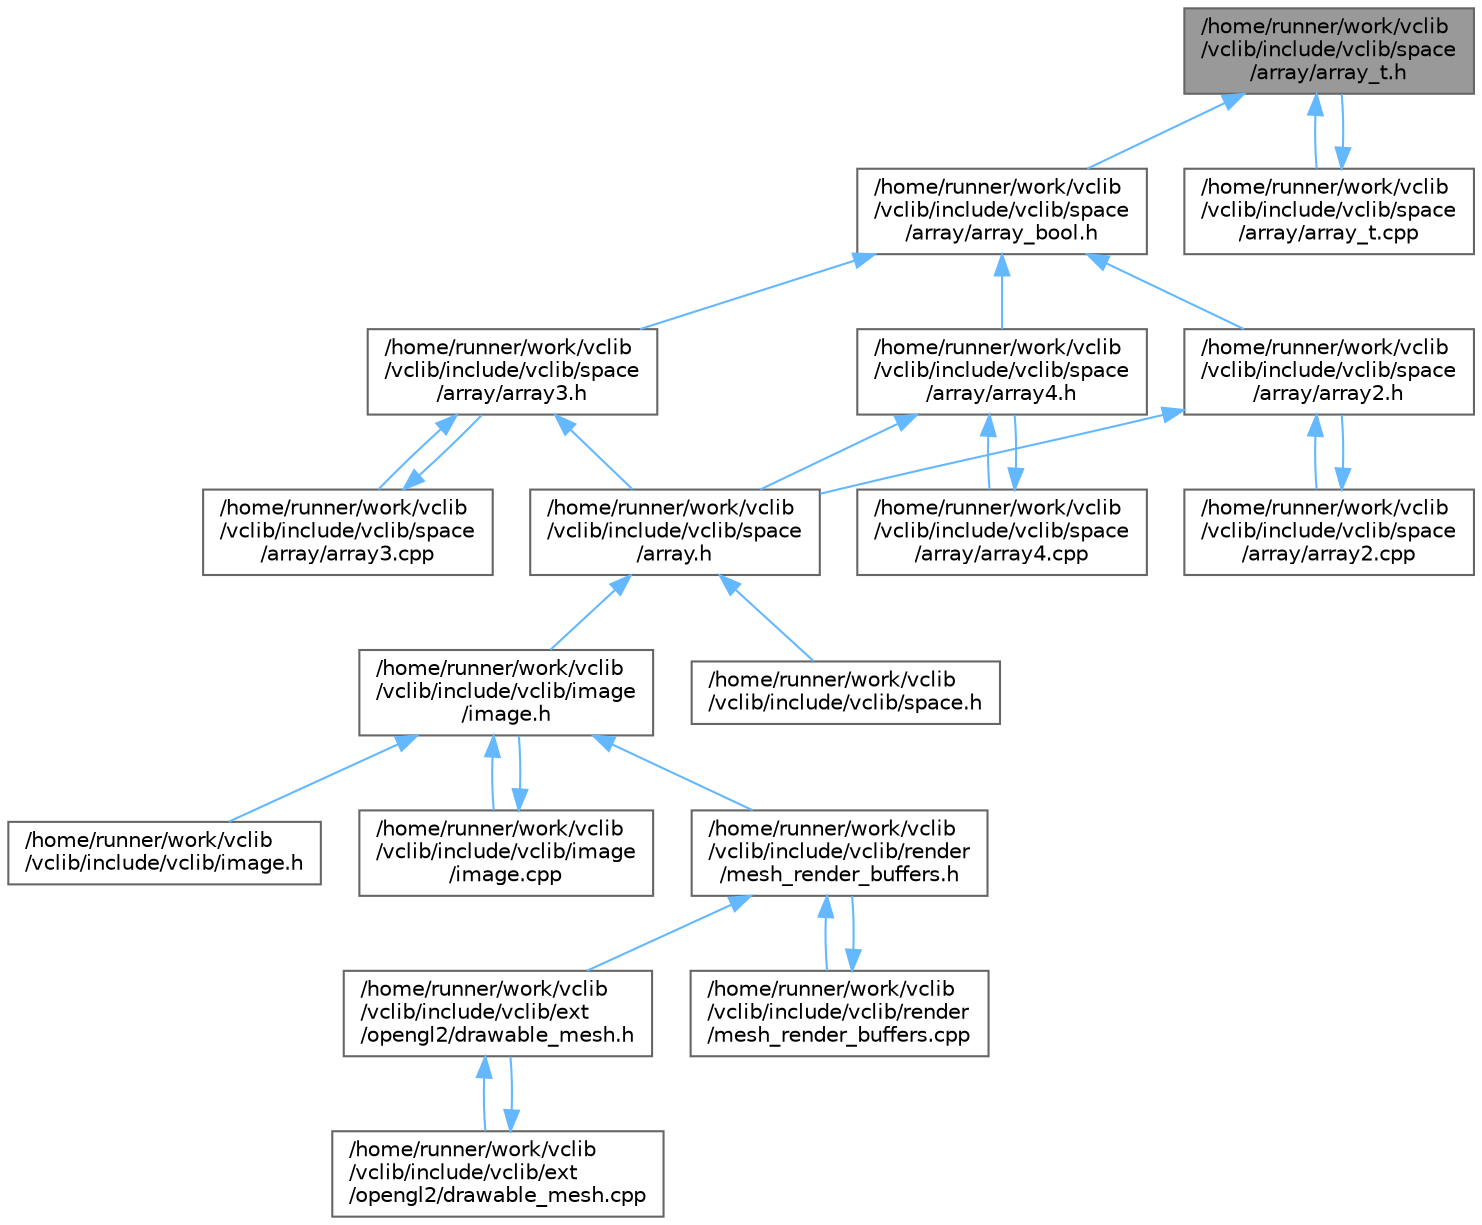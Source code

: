 digraph "/home/runner/work/vclib/vclib/include/vclib/space/array/array_t.h"
{
 // LATEX_PDF_SIZE
  bgcolor="transparent";
  edge [fontname=Helvetica,fontsize=10,labelfontname=Helvetica,labelfontsize=10];
  node [fontname=Helvetica,fontsize=10,shape=box,height=0.2,width=0.4];
  Node1 [label="/home/runner/work/vclib\l/vclib/include/vclib/space\l/array/array_t.h",height=0.2,width=0.4,color="gray40", fillcolor="grey60", style="filled", fontcolor="black",tooltip=" "];
  Node1 -> Node2 [dir="back",color="steelblue1",style="solid"];
  Node2 [label="/home/runner/work/vclib\l/vclib/include/vclib/space\l/array/array_bool.h",height=0.2,width=0.4,color="grey40", fillcolor="white", style="filled",URL="$array__bool_8h.html",tooltip=" "];
  Node2 -> Node3 [dir="back",color="steelblue1",style="solid"];
  Node3 [label="/home/runner/work/vclib\l/vclib/include/vclib/space\l/array/array2.h",height=0.2,width=0.4,color="grey40", fillcolor="white", style="filled",URL="$array2_8h.html",tooltip=" "];
  Node3 -> Node4 [dir="back",color="steelblue1",style="solid"];
  Node4 [label="/home/runner/work/vclib\l/vclib/include/vclib/space\l/array.h",height=0.2,width=0.4,color="grey40", fillcolor="white", style="filled",URL="$array_8h.html",tooltip=" "];
  Node4 -> Node5 [dir="back",color="steelblue1",style="solid"];
  Node5 [label="/home/runner/work/vclib\l/vclib/include/vclib/image\l/image.h",height=0.2,width=0.4,color="grey40", fillcolor="white", style="filled",URL="$image_2image_8h.html",tooltip=" "];
  Node5 -> Node6 [dir="back",color="steelblue1",style="solid"];
  Node6 [label="/home/runner/work/vclib\l/vclib/include/vclib/image.h",height=0.2,width=0.4,color="grey40", fillcolor="white", style="filled",URL="$image_8h.html",tooltip=" "];
  Node5 -> Node7 [dir="back",color="steelblue1",style="solid"];
  Node7 [label="/home/runner/work/vclib\l/vclib/include/vclib/image\l/image.cpp",height=0.2,width=0.4,color="grey40", fillcolor="white", style="filled",URL="$image_8cpp.html",tooltip=" "];
  Node7 -> Node5 [dir="back",color="steelblue1",style="solid"];
  Node5 -> Node8 [dir="back",color="steelblue1",style="solid"];
  Node8 [label="/home/runner/work/vclib\l/vclib/include/vclib/render\l/mesh_render_buffers.h",height=0.2,width=0.4,color="grey40", fillcolor="white", style="filled",URL="$mesh__render__buffers_8h.html",tooltip=" "];
  Node8 -> Node9 [dir="back",color="steelblue1",style="solid"];
  Node9 [label="/home/runner/work/vclib\l/vclib/include/vclib/ext\l/opengl2/drawable_mesh.h",height=0.2,width=0.4,color="grey40", fillcolor="white", style="filled",URL="$drawable__mesh_8h.html",tooltip=" "];
  Node9 -> Node10 [dir="back",color="steelblue1",style="solid"];
  Node10 [label="/home/runner/work/vclib\l/vclib/include/vclib/ext\l/opengl2/drawable_mesh.cpp",height=0.2,width=0.4,color="grey40", fillcolor="white", style="filled",URL="$drawable__mesh_8cpp.html",tooltip=" "];
  Node10 -> Node9 [dir="back",color="steelblue1",style="solid"];
  Node8 -> Node11 [dir="back",color="steelblue1",style="solid"];
  Node11 [label="/home/runner/work/vclib\l/vclib/include/vclib/render\l/mesh_render_buffers.cpp",height=0.2,width=0.4,color="grey40", fillcolor="white", style="filled",URL="$mesh__render__buffers_8cpp.html",tooltip=" "];
  Node11 -> Node8 [dir="back",color="steelblue1",style="solid"];
  Node4 -> Node12 [dir="back",color="steelblue1",style="solid"];
  Node12 [label="/home/runner/work/vclib\l/vclib/include/vclib/space.h",height=0.2,width=0.4,color="grey40", fillcolor="white", style="filled",URL="$space_8h.html",tooltip=" "];
  Node3 -> Node13 [dir="back",color="steelblue1",style="solid"];
  Node13 [label="/home/runner/work/vclib\l/vclib/include/vclib/space\l/array/array2.cpp",height=0.2,width=0.4,color="grey40", fillcolor="white", style="filled",URL="$array2_8cpp.html",tooltip=" "];
  Node13 -> Node3 [dir="back",color="steelblue1",style="solid"];
  Node2 -> Node14 [dir="back",color="steelblue1",style="solid"];
  Node14 [label="/home/runner/work/vclib\l/vclib/include/vclib/space\l/array/array3.h",height=0.2,width=0.4,color="grey40", fillcolor="white", style="filled",URL="$array3_8h.html",tooltip=" "];
  Node14 -> Node4 [dir="back",color="steelblue1",style="solid"];
  Node14 -> Node15 [dir="back",color="steelblue1",style="solid"];
  Node15 [label="/home/runner/work/vclib\l/vclib/include/vclib/space\l/array/array3.cpp",height=0.2,width=0.4,color="grey40", fillcolor="white", style="filled",URL="$array3_8cpp.html",tooltip=" "];
  Node15 -> Node14 [dir="back",color="steelblue1",style="solid"];
  Node2 -> Node16 [dir="back",color="steelblue1",style="solid"];
  Node16 [label="/home/runner/work/vclib\l/vclib/include/vclib/space\l/array/array4.h",height=0.2,width=0.4,color="grey40", fillcolor="white", style="filled",URL="$array4_8h.html",tooltip=" "];
  Node16 -> Node4 [dir="back",color="steelblue1",style="solid"];
  Node16 -> Node17 [dir="back",color="steelblue1",style="solid"];
  Node17 [label="/home/runner/work/vclib\l/vclib/include/vclib/space\l/array/array4.cpp",height=0.2,width=0.4,color="grey40", fillcolor="white", style="filled",URL="$array4_8cpp.html",tooltip=" "];
  Node17 -> Node16 [dir="back",color="steelblue1",style="solid"];
  Node1 -> Node18 [dir="back",color="steelblue1",style="solid"];
  Node18 [label="/home/runner/work/vclib\l/vclib/include/vclib/space\l/array/array_t.cpp",height=0.2,width=0.4,color="grey40", fillcolor="white", style="filled",URL="$array__t_8cpp.html",tooltip=" "];
  Node18 -> Node1 [dir="back",color="steelblue1",style="solid"];
}
